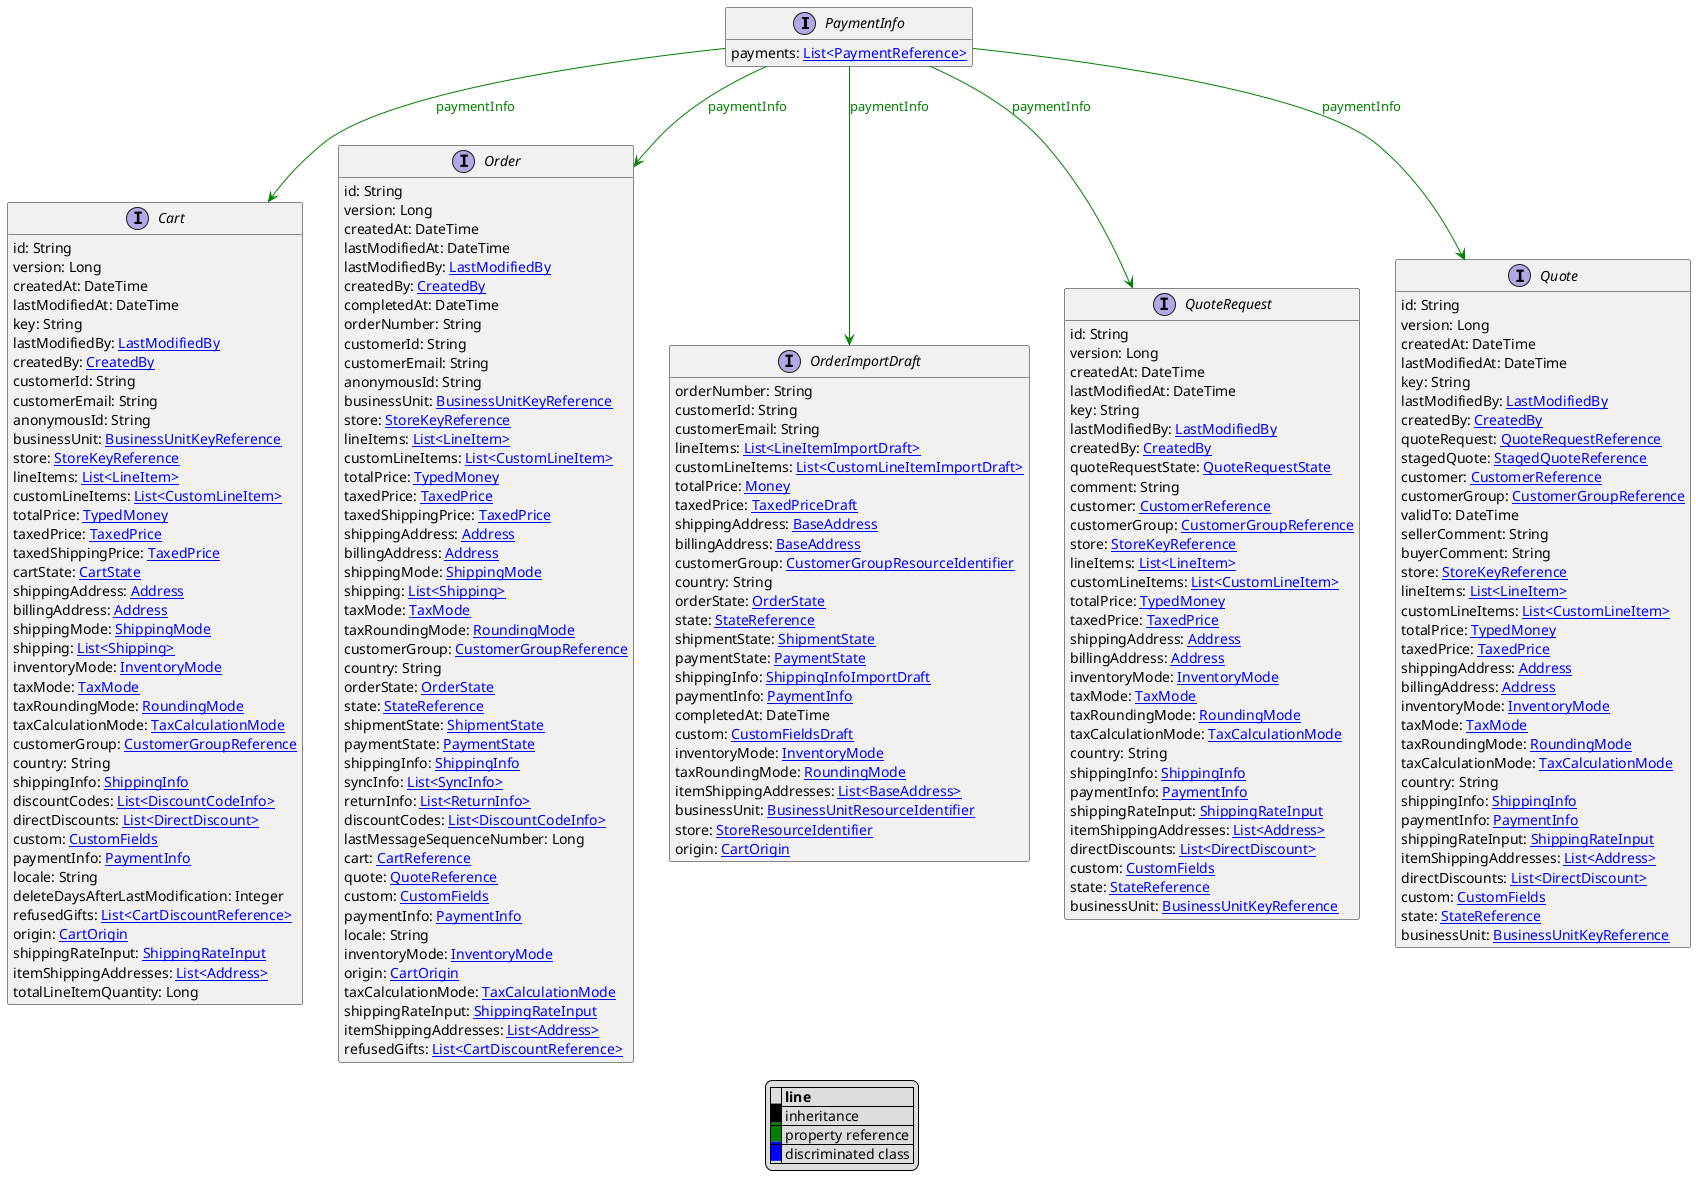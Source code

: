 @startuml

hide empty fields
hide empty methods
legend
|= |= line |
|<back:black>   </back>| inheritance |
|<back:green>   </back>| property reference |
|<back:blue>   </back>| discriminated class |
endlegend
interface PaymentInfo [[PaymentInfo.svg]]  {
    payments: [[PaymentReference.svg List<PaymentReference>]]
}



interface Cart [[Cart.svg]]  {
    id: String
    version: Long
    createdAt: DateTime
    lastModifiedAt: DateTime
    key: String
    lastModifiedBy: [[LastModifiedBy.svg LastModifiedBy]]
    createdBy: [[CreatedBy.svg CreatedBy]]
    customerId: String
    customerEmail: String
    anonymousId: String
    businessUnit: [[BusinessUnitKeyReference.svg BusinessUnitKeyReference]]
    store: [[StoreKeyReference.svg StoreKeyReference]]
    lineItems: [[LineItem.svg List<LineItem>]]
    customLineItems: [[CustomLineItem.svg List<CustomLineItem>]]
    totalPrice: [[TypedMoney.svg TypedMoney]]
    taxedPrice: [[TaxedPrice.svg TaxedPrice]]
    taxedShippingPrice: [[TaxedPrice.svg TaxedPrice]]
    cartState: [[CartState.svg CartState]]
    shippingAddress: [[Address.svg Address]]
    billingAddress: [[Address.svg Address]]
    shippingMode: [[ShippingMode.svg ShippingMode]]
    shipping: [[Shipping.svg List<Shipping>]]
    inventoryMode: [[InventoryMode.svg InventoryMode]]
    taxMode: [[TaxMode.svg TaxMode]]
    taxRoundingMode: [[RoundingMode.svg RoundingMode]]
    taxCalculationMode: [[TaxCalculationMode.svg TaxCalculationMode]]
    customerGroup: [[CustomerGroupReference.svg CustomerGroupReference]]
    country: String
    shippingInfo: [[ShippingInfo.svg ShippingInfo]]
    discountCodes: [[DiscountCodeInfo.svg List<DiscountCodeInfo>]]
    directDiscounts: [[DirectDiscount.svg List<DirectDiscount>]]
    custom: [[CustomFields.svg CustomFields]]
    paymentInfo: [[PaymentInfo.svg PaymentInfo]]
    locale: String
    deleteDaysAfterLastModification: Integer
    refusedGifts: [[CartDiscountReference.svg List<CartDiscountReference>]]
    origin: [[CartOrigin.svg CartOrigin]]
    shippingRateInput: [[ShippingRateInput.svg ShippingRateInput]]
    itemShippingAddresses: [[Address.svg List<Address>]]
    totalLineItemQuantity: Long
}
interface Order [[Order.svg]]  {
    id: String
    version: Long
    createdAt: DateTime
    lastModifiedAt: DateTime
    lastModifiedBy: [[LastModifiedBy.svg LastModifiedBy]]
    createdBy: [[CreatedBy.svg CreatedBy]]
    completedAt: DateTime
    orderNumber: String
    customerId: String
    customerEmail: String
    anonymousId: String
    businessUnit: [[BusinessUnitKeyReference.svg BusinessUnitKeyReference]]
    store: [[StoreKeyReference.svg StoreKeyReference]]
    lineItems: [[LineItem.svg List<LineItem>]]
    customLineItems: [[CustomLineItem.svg List<CustomLineItem>]]
    totalPrice: [[TypedMoney.svg TypedMoney]]
    taxedPrice: [[TaxedPrice.svg TaxedPrice]]
    taxedShippingPrice: [[TaxedPrice.svg TaxedPrice]]
    shippingAddress: [[Address.svg Address]]
    billingAddress: [[Address.svg Address]]
    shippingMode: [[ShippingMode.svg ShippingMode]]
    shipping: [[Shipping.svg List<Shipping>]]
    taxMode: [[TaxMode.svg TaxMode]]
    taxRoundingMode: [[RoundingMode.svg RoundingMode]]
    customerGroup: [[CustomerGroupReference.svg CustomerGroupReference]]
    country: String
    orderState: [[OrderState.svg OrderState]]
    state: [[StateReference.svg StateReference]]
    shipmentState: [[ShipmentState.svg ShipmentState]]
    paymentState: [[PaymentState.svg PaymentState]]
    shippingInfo: [[ShippingInfo.svg ShippingInfo]]
    syncInfo: [[SyncInfo.svg List<SyncInfo>]]
    returnInfo: [[ReturnInfo.svg List<ReturnInfo>]]
    discountCodes: [[DiscountCodeInfo.svg List<DiscountCodeInfo>]]
    lastMessageSequenceNumber: Long
    cart: [[CartReference.svg CartReference]]
    quote: [[QuoteReference.svg QuoteReference]]
    custom: [[CustomFields.svg CustomFields]]
    paymentInfo: [[PaymentInfo.svg PaymentInfo]]
    locale: String
    inventoryMode: [[InventoryMode.svg InventoryMode]]
    origin: [[CartOrigin.svg CartOrigin]]
    taxCalculationMode: [[TaxCalculationMode.svg TaxCalculationMode]]
    shippingRateInput: [[ShippingRateInput.svg ShippingRateInput]]
    itemShippingAddresses: [[Address.svg List<Address>]]
    refusedGifts: [[CartDiscountReference.svg List<CartDiscountReference>]]
}
interface OrderImportDraft [[OrderImportDraft.svg]]  {
    orderNumber: String
    customerId: String
    customerEmail: String
    lineItems: [[LineItemImportDraft.svg List<LineItemImportDraft>]]
    customLineItems: [[CustomLineItemImportDraft.svg List<CustomLineItemImportDraft>]]
    totalPrice: [[Money.svg Money]]
    taxedPrice: [[TaxedPriceDraft.svg TaxedPriceDraft]]
    shippingAddress: [[BaseAddress.svg BaseAddress]]
    billingAddress: [[BaseAddress.svg BaseAddress]]
    customerGroup: [[CustomerGroupResourceIdentifier.svg CustomerGroupResourceIdentifier]]
    country: String
    orderState: [[OrderState.svg OrderState]]
    state: [[StateReference.svg StateReference]]
    shipmentState: [[ShipmentState.svg ShipmentState]]
    paymentState: [[PaymentState.svg PaymentState]]
    shippingInfo: [[ShippingInfoImportDraft.svg ShippingInfoImportDraft]]
    paymentInfo: [[PaymentInfo.svg PaymentInfo]]
    completedAt: DateTime
    custom: [[CustomFieldsDraft.svg CustomFieldsDraft]]
    inventoryMode: [[InventoryMode.svg InventoryMode]]
    taxRoundingMode: [[RoundingMode.svg RoundingMode]]
    itemShippingAddresses: [[BaseAddress.svg List<BaseAddress>]]
    businessUnit: [[BusinessUnitResourceIdentifier.svg BusinessUnitResourceIdentifier]]
    store: [[StoreResourceIdentifier.svg StoreResourceIdentifier]]
    origin: [[CartOrigin.svg CartOrigin]]
}
interface QuoteRequest [[QuoteRequest.svg]]  {
    id: String
    version: Long
    createdAt: DateTime
    lastModifiedAt: DateTime
    key: String
    lastModifiedBy: [[LastModifiedBy.svg LastModifiedBy]]
    createdBy: [[CreatedBy.svg CreatedBy]]
    quoteRequestState: [[QuoteRequestState.svg QuoteRequestState]]
    comment: String
    customer: [[CustomerReference.svg CustomerReference]]
    customerGroup: [[CustomerGroupReference.svg CustomerGroupReference]]
    store: [[StoreKeyReference.svg StoreKeyReference]]
    lineItems: [[LineItem.svg List<LineItem>]]
    customLineItems: [[CustomLineItem.svg List<CustomLineItem>]]
    totalPrice: [[TypedMoney.svg TypedMoney]]
    taxedPrice: [[TaxedPrice.svg TaxedPrice]]
    shippingAddress: [[Address.svg Address]]
    billingAddress: [[Address.svg Address]]
    inventoryMode: [[InventoryMode.svg InventoryMode]]
    taxMode: [[TaxMode.svg TaxMode]]
    taxRoundingMode: [[RoundingMode.svg RoundingMode]]
    taxCalculationMode: [[TaxCalculationMode.svg TaxCalculationMode]]
    country: String
    shippingInfo: [[ShippingInfo.svg ShippingInfo]]
    paymentInfo: [[PaymentInfo.svg PaymentInfo]]
    shippingRateInput: [[ShippingRateInput.svg ShippingRateInput]]
    itemShippingAddresses: [[Address.svg List<Address>]]
    directDiscounts: [[DirectDiscount.svg List<DirectDiscount>]]
    custom: [[CustomFields.svg CustomFields]]
    state: [[StateReference.svg StateReference]]
    businessUnit: [[BusinessUnitKeyReference.svg BusinessUnitKeyReference]]
}
interface Quote [[Quote.svg]]  {
    id: String
    version: Long
    createdAt: DateTime
    lastModifiedAt: DateTime
    key: String
    lastModifiedBy: [[LastModifiedBy.svg LastModifiedBy]]
    createdBy: [[CreatedBy.svg CreatedBy]]
    quoteRequest: [[QuoteRequestReference.svg QuoteRequestReference]]
    stagedQuote: [[StagedQuoteReference.svg StagedQuoteReference]]
    customer: [[CustomerReference.svg CustomerReference]]
    customerGroup: [[CustomerGroupReference.svg CustomerGroupReference]]
    validTo: DateTime
    sellerComment: String
    buyerComment: String
    store: [[StoreKeyReference.svg StoreKeyReference]]
    lineItems: [[LineItem.svg List<LineItem>]]
    customLineItems: [[CustomLineItem.svg List<CustomLineItem>]]
    totalPrice: [[TypedMoney.svg TypedMoney]]
    taxedPrice: [[TaxedPrice.svg TaxedPrice]]
    shippingAddress: [[Address.svg Address]]
    billingAddress: [[Address.svg Address]]
    inventoryMode: [[InventoryMode.svg InventoryMode]]
    taxMode: [[TaxMode.svg TaxMode]]
    taxRoundingMode: [[RoundingMode.svg RoundingMode]]
    taxCalculationMode: [[TaxCalculationMode.svg TaxCalculationMode]]
    country: String
    shippingInfo: [[ShippingInfo.svg ShippingInfo]]
    paymentInfo: [[PaymentInfo.svg PaymentInfo]]
    shippingRateInput: [[ShippingRateInput.svg ShippingRateInput]]
    itemShippingAddresses: [[Address.svg List<Address>]]
    directDiscounts: [[DirectDiscount.svg List<DirectDiscount>]]
    custom: [[CustomFields.svg CustomFields]]
    state: [[StateReference.svg StateReference]]
    businessUnit: [[BusinessUnitKeyReference.svg BusinessUnitKeyReference]]
}

PaymentInfo --> Cart #green;text:green : "paymentInfo"
PaymentInfo --> Order #green;text:green : "paymentInfo"
PaymentInfo --> OrderImportDraft #green;text:green : "paymentInfo"
PaymentInfo --> QuoteRequest #green;text:green : "paymentInfo"
PaymentInfo --> Quote #green;text:green : "paymentInfo"
@enduml
